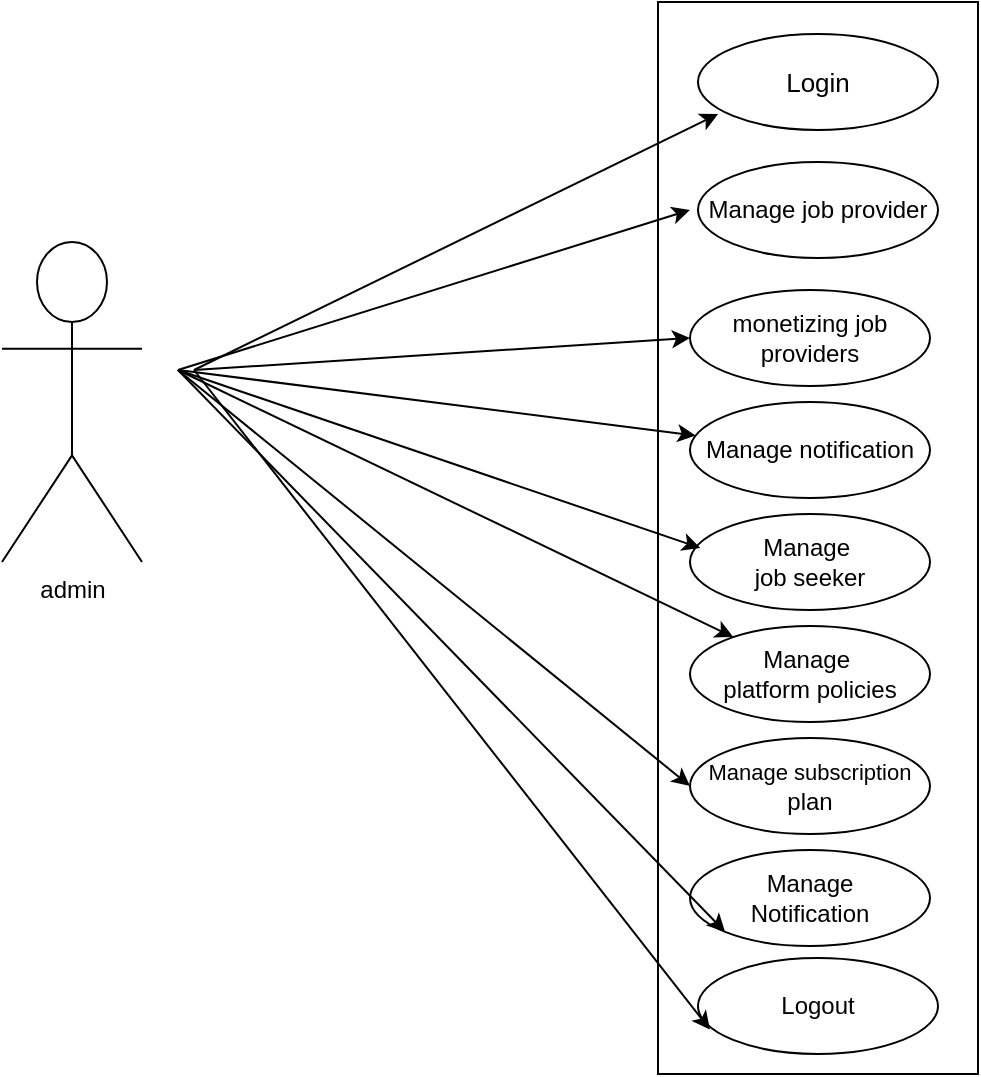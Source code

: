 <mxfile version="26.0.6" pages="4">
  <diagram name="Page-1" id="I6V3QOWeh6y6jcidZQD9">
    <mxGraphModel dx="548" dy="607" grid="1" gridSize="8" guides="1" tooltips="1" connect="1" arrows="1" fold="1" page="1" pageScale="1" pageWidth="850" pageHeight="1100" math="0" shadow="0">
      <root>
        <mxCell id="0" />
        <mxCell id="1" parent="0" />
        <mxCell id="en-bnu5kpqoa_bVA59Lr-4" value="admin" style="shape=umlActor;verticalLabelPosition=bottom;verticalAlign=top;html=1;outlineConnect=0;" parent="1" vertex="1">
          <mxGeometry x="40" y="144" width="70" height="160" as="geometry" />
        </mxCell>
        <mxCell id="en-bnu5kpqoa_bVA59Lr-5" value="" style="rounded=0;whiteSpace=wrap;html=1;" parent="1" vertex="1">
          <mxGeometry x="368" y="24" width="160" height="536" as="geometry" />
        </mxCell>
        <mxCell id="en-bnu5kpqoa_bVA59Lr-6" value="&lt;font style=&quot;font-size: 13px;&quot;&gt;Login&lt;/font&gt;" style="ellipse;whiteSpace=wrap;html=1;" parent="1" vertex="1">
          <mxGeometry x="388" y="40" width="120" height="48" as="geometry" />
        </mxCell>
        <mxCell id="en-bnu5kpqoa_bVA59Lr-8" value="&lt;font&gt;Manage job provider&lt;/font&gt;" style="ellipse;whiteSpace=wrap;html=1;" parent="1" vertex="1">
          <mxGeometry x="388" y="104" width="120" height="48" as="geometry" />
        </mxCell>
        <mxCell id="en-bnu5kpqoa_bVA59Lr-10" value="&lt;font&gt;monetizing job providers&lt;/font&gt;" style="ellipse;whiteSpace=wrap;html=1;" parent="1" vertex="1">
          <mxGeometry x="384" y="168" width="120" height="48" as="geometry" />
        </mxCell>
        <mxCell id="en-bnu5kpqoa_bVA59Lr-11" value="&lt;font&gt;Manage notification&lt;/font&gt;" style="ellipse;whiteSpace=wrap;html=1;" parent="1" vertex="1">
          <mxGeometry x="384" y="224" width="120" height="48" as="geometry" />
        </mxCell>
        <mxCell id="en-bnu5kpqoa_bVA59Lr-12" value="&lt;font&gt;Manage&amp;nbsp;&lt;/font&gt;&lt;div&gt;&lt;font&gt;job seeker&lt;/font&gt;&lt;/div&gt;" style="ellipse;whiteSpace=wrap;html=1;" parent="1" vertex="1">
          <mxGeometry x="384" y="280" width="120" height="48" as="geometry" />
        </mxCell>
        <mxCell id="en-bnu5kpqoa_bVA59Lr-13" value="Manage&amp;nbsp;&lt;div&gt;platform policies&lt;/div&gt;" style="ellipse;whiteSpace=wrap;html=1;" parent="1" vertex="1">
          <mxGeometry x="384" y="336" width="120" height="48" as="geometry" />
        </mxCell>
        <mxCell id="en-bnu5kpqoa_bVA59Lr-14" value="&lt;font style=&quot;font-size: 11px;&quot;&gt;Manage subscription&lt;/font&gt;&lt;div&gt;plan&lt;/div&gt;" style="ellipse;whiteSpace=wrap;html=1;" parent="1" vertex="1">
          <mxGeometry x="384" y="392" width="120" height="48" as="geometry" />
        </mxCell>
        <mxCell id="en-bnu5kpqoa_bVA59Lr-15" value="Manage&lt;div&gt;Notification&lt;/div&gt;" style="ellipse;whiteSpace=wrap;html=1;" parent="1" vertex="1">
          <mxGeometry x="384" y="448" width="120" height="48" as="geometry" />
        </mxCell>
        <mxCell id="en-bnu5kpqoa_bVA59Lr-16" value="Logout" style="ellipse;whiteSpace=wrap;html=1;" parent="1" vertex="1">
          <mxGeometry x="388" y="502" width="120" height="48" as="geometry" />
        </mxCell>
        <mxCell id="en-bnu5kpqoa_bVA59Lr-18" value="" style="endArrow=classic;html=1;rounded=0;entryX=-0.012;entryY=0.172;entryDx=0;entryDy=0;entryPerimeter=0;" parent="1" edge="1">
          <mxGeometry width="50" height="50" relative="1" as="geometry">
            <mxPoint x="136" y="208" as="sourcePoint" />
            <mxPoint x="398.08" y="80.002" as="targetPoint" />
          </mxGeometry>
        </mxCell>
        <mxCell id="en-bnu5kpqoa_bVA59Lr-19" value="" style="endArrow=classic;html=1;rounded=0;entryX=0.1;entryY=0.194;entryDx=0;entryDy=0;entryPerimeter=0;" parent="1" target="en-bnu5kpqoa_bVA59Lr-5" edge="1">
          <mxGeometry width="50" height="50" relative="1" as="geometry">
            <mxPoint x="128" y="208" as="sourcePoint" />
            <mxPoint x="406.08" y="88.002" as="targetPoint" />
          </mxGeometry>
        </mxCell>
        <mxCell id="en-bnu5kpqoa_bVA59Lr-20" value="" style="endArrow=classic;html=1;rounded=0;entryX=0;entryY=0.5;entryDx=0;entryDy=0;" parent="1" target="en-bnu5kpqoa_bVA59Lr-10" edge="1">
          <mxGeometry width="50" height="50" relative="1" as="geometry">
            <mxPoint x="136" y="208" as="sourcePoint" />
            <mxPoint x="414.08" y="96.002" as="targetPoint" />
          </mxGeometry>
        </mxCell>
        <mxCell id="en-bnu5kpqoa_bVA59Lr-21" value="" style="endArrow=classic;html=1;rounded=0;" parent="1" target="en-bnu5kpqoa_bVA59Lr-11" edge="1">
          <mxGeometry width="50" height="50" relative="1" as="geometry">
            <mxPoint x="128" y="208" as="sourcePoint" />
            <mxPoint x="422.08" y="104.002" as="targetPoint" />
          </mxGeometry>
        </mxCell>
        <mxCell id="en-bnu5kpqoa_bVA59Lr-22" value="" style="endArrow=classic;html=1;rounded=0;entryX=0.043;entryY=0.354;entryDx=0;entryDy=0;entryPerimeter=0;" parent="1" target="en-bnu5kpqoa_bVA59Lr-12" edge="1">
          <mxGeometry width="50" height="50" relative="1" as="geometry">
            <mxPoint x="128" y="208" as="sourcePoint" />
            <mxPoint x="430.08" y="112.002" as="targetPoint" />
          </mxGeometry>
        </mxCell>
        <mxCell id="en-bnu5kpqoa_bVA59Lr-23" value="" style="endArrow=classic;html=1;rounded=0;" parent="1" target="en-bnu5kpqoa_bVA59Lr-13" edge="1">
          <mxGeometry width="50" height="50" relative="1" as="geometry">
            <mxPoint x="128" y="208" as="sourcePoint" />
            <mxPoint x="438.08" y="120.002" as="targetPoint" />
          </mxGeometry>
        </mxCell>
        <mxCell id="en-bnu5kpqoa_bVA59Lr-24" value="" style="endArrow=classic;html=1;rounded=0;entryX=0;entryY=0.5;entryDx=0;entryDy=0;" parent="1" target="en-bnu5kpqoa_bVA59Lr-14" edge="1">
          <mxGeometry width="50" height="50" relative="1" as="geometry">
            <mxPoint x="128" y="208" as="sourcePoint" />
            <mxPoint x="446.08" y="128.002" as="targetPoint" />
          </mxGeometry>
        </mxCell>
        <mxCell id="en-bnu5kpqoa_bVA59Lr-25" value="" style="endArrow=classic;html=1;rounded=0;entryX=0;entryY=1;entryDx=0;entryDy=0;" parent="1" target="en-bnu5kpqoa_bVA59Lr-15" edge="1">
          <mxGeometry width="50" height="50" relative="1" as="geometry">
            <mxPoint x="128" y="208" as="sourcePoint" />
            <mxPoint x="454.08" y="136.002" as="targetPoint" />
          </mxGeometry>
        </mxCell>
        <mxCell id="en-bnu5kpqoa_bVA59Lr-26" value="" style="endArrow=classic;html=1;rounded=0;entryX=0.05;entryY=0.746;entryDx=0;entryDy=0;entryPerimeter=0;" parent="1" target="en-bnu5kpqoa_bVA59Lr-16" edge="1">
          <mxGeometry width="50" height="50" relative="1" as="geometry">
            <mxPoint x="136" y="208" as="sourcePoint" />
            <mxPoint x="462.08" y="144.002" as="targetPoint" />
          </mxGeometry>
        </mxCell>
      </root>
    </mxGraphModel>
  </diagram>
  <diagram id="4CdyclZFx9YdC8InHeFq" name="Page-2">
    <mxGraphModel dx="548" dy="607" grid="1" gridSize="8" guides="1" tooltips="1" connect="1" arrows="1" fold="1" page="1" pageScale="1" pageWidth="850" pageHeight="1100" math="0" shadow="0">
      <root>
        <mxCell id="0" />
        <mxCell id="1" parent="0" />
        <mxCell id="66we2hV16-7D405J3Xh1-1" value="job seeker" style="shape=umlActor;verticalLabelPosition=bottom;verticalAlign=top;html=1;outlineConnect=0;" parent="1" vertex="1">
          <mxGeometry x="8" y="176" width="96" height="136" as="geometry" />
        </mxCell>
        <mxCell id="iFKATFeHDF8KWIrrxUOl-3" value="" style="rounded=0;whiteSpace=wrap;html=1;" parent="1" vertex="1">
          <mxGeometry x="380" y="8" width="212" height="680" as="geometry" />
        </mxCell>
        <mxCell id="iFKATFeHDF8KWIrrxUOl-5" value="&lt;span style=&quot;font-size: 11px;&quot;&gt;JOB POST&lt;/span&gt;" style="ellipse;whiteSpace=wrap;html=1;" parent="1" vertex="1">
          <mxGeometry x="416" y="136" width="120" height="48" as="geometry" />
        </mxCell>
        <mxCell id="iFKATFeHDF8KWIrrxUOl-6" value="&lt;span style=&quot;font-size: 14px; font-weight: normal;&quot;&gt;Login&lt;/span&gt;" style="ellipse;whiteSpace=wrap;html=1;fontStyle=1" parent="1" vertex="1">
          <mxGeometry x="416" y="72" width="120" height="56" as="geometry" />
        </mxCell>
        <mxCell id="iFKATFeHDF8KWIrrxUOl-7" value="&lt;font style=&quot;font-size: 14px;&quot;&gt;Job Searching&lt;/font&gt;" style="ellipse;whiteSpace=wrap;html=1;" parent="1" vertex="1">
          <mxGeometry x="416" y="192" width="120" height="56" as="geometry" />
        </mxCell>
        <mxCell id="iFKATFeHDF8KWIrrxUOl-8" value="&lt;font style=&quot;font-size: 13px;&quot;&gt;Job Applying&lt;/font&gt;" style="ellipse;whiteSpace=wrap;html=1;" parent="1" vertex="1">
          <mxGeometry x="416" y="256" width="120" height="64" as="geometry" />
        </mxCell>
        <mxCell id="iFKATFeHDF8KWIrrxUOl-9" value="&lt;span style=&quot;font-size: 13px;&quot;&gt;view Interview&lt;/span&gt;&lt;div&gt;&lt;span style=&quot;font-size: 13px;&quot;&gt;Schedule&lt;/span&gt;&lt;/div&gt;" style="ellipse;whiteSpace=wrap;html=1;" parent="1" vertex="1">
          <mxGeometry x="416" y="328" width="120" height="56" as="geometry" />
        </mxCell>
        <mxCell id="iFKATFeHDF8KWIrrxUOl-10" value="&lt;font style=&quot;font-size: 11px;&quot;&gt;View Notification&amp;nbsp;&lt;/font&gt;" style="ellipse;whiteSpace=wrap;html=1;" parent="1" vertex="1">
          <mxGeometry x="416" y="592" width="126" height="40" as="geometry" />
        </mxCell>
        <mxCell id="SXCCknXCd50H6zuHmZ14-1" value="&lt;font style=&quot;font-size: 13px;&quot;&gt;Message System&lt;/font&gt;" style="ellipse;whiteSpace=wrap;html=1;" parent="1" vertex="1">
          <mxGeometry x="416" y="400" width="120" height="56" as="geometry" />
        </mxCell>
        <mxCell id="SXCCknXCd50H6zuHmZ14-2" value="&lt;span style=&quot;font-size: 13px;&quot;&gt;Subscription&lt;/span&gt;&lt;div&gt;&lt;span style=&quot;font-size: 13px;&quot;&gt;Plan&lt;/span&gt;&lt;/div&gt;" style="ellipse;whiteSpace=wrap;html=1;" parent="1" vertex="1">
          <mxGeometry x="416" y="464" width="120" height="56" as="geometry" />
        </mxCell>
        <mxCell id="SXCCknXCd50H6zuHmZ14-3" value="Follow Account" style="ellipse;whiteSpace=wrap;html=1;" parent="1" vertex="1">
          <mxGeometry x="416" y="528" width="120" height="56" as="geometry" />
        </mxCell>
        <mxCell id="SXCCknXCd50H6zuHmZ14-8" value="Logout" style="ellipse;whiteSpace=wrap;html=1;" parent="1" vertex="1">
          <mxGeometry x="416" y="640" width="130" height="40" as="geometry" />
        </mxCell>
        <mxCell id="SXCCknXCd50H6zuHmZ14-10" value="&lt;font style=&quot;font-size: 14px;&quot;&gt;Register&lt;/font&gt;" style="ellipse;whiteSpace=wrap;html=1;" parent="1" vertex="1">
          <mxGeometry x="426" y="24" width="120" height="48" as="geometry" />
        </mxCell>
        <mxCell id="SXCCknXCd50H6zuHmZ14-16" value="" style="endArrow=classic;html=1;rounded=0;entryX=0.132;entryY=0.059;entryDx=0;entryDy=0;entryPerimeter=0;" parent="1" target="iFKATFeHDF8KWIrrxUOl-3" edge="1">
          <mxGeometry width="50" height="50" relative="1" as="geometry">
            <mxPoint x="128" y="272" as="sourcePoint" />
            <mxPoint x="352" y="72" as="targetPoint" />
          </mxGeometry>
        </mxCell>
        <mxCell id="SXCCknXCd50H6zuHmZ14-17" value="" style="endArrow=classic;html=1;rounded=0;entryX=0;entryY=0.5;entryDx=0;entryDy=0;" parent="1" target="iFKATFeHDF8KWIrrxUOl-6" edge="1">
          <mxGeometry width="50" height="50" relative="1" as="geometry">
            <mxPoint x="120" y="272" as="sourcePoint" />
            <mxPoint x="416" y="56" as="targetPoint" />
          </mxGeometry>
        </mxCell>
        <mxCell id="SXCCknXCd50H6zuHmZ14-18" value="" style="endArrow=classic;html=1;rounded=0;entryX=0.008;entryY=0.344;entryDx=0;entryDy=0;entryPerimeter=0;" parent="1" target="iFKATFeHDF8KWIrrxUOl-5" edge="1">
          <mxGeometry width="50" height="50" relative="1" as="geometry">
            <mxPoint x="120" y="272" as="sourcePoint" />
            <mxPoint x="424" y="64" as="targetPoint" />
          </mxGeometry>
        </mxCell>
        <mxCell id="SXCCknXCd50H6zuHmZ14-19" value="" style="endArrow=classic;html=1;rounded=0;entryX=0;entryY=0;entryDx=0;entryDy=0;" parent="1" target="iFKATFeHDF8KWIrrxUOl-7" edge="1">
          <mxGeometry width="50" height="50" relative="1" as="geometry">
            <mxPoint x="120" y="272" as="sourcePoint" />
            <mxPoint x="432" y="72" as="targetPoint" />
          </mxGeometry>
        </mxCell>
        <mxCell id="SXCCknXCd50H6zuHmZ14-20" value="" style="endArrow=classic;html=1;rounded=0;entryX=0;entryY=0;entryDx=0;entryDy=0;" parent="1" target="iFKATFeHDF8KWIrrxUOl-8" edge="1">
          <mxGeometry width="50" height="50" relative="1" as="geometry">
            <mxPoint x="128" y="272" as="sourcePoint" />
            <mxPoint x="440" y="80" as="targetPoint" />
          </mxGeometry>
        </mxCell>
        <mxCell id="SXCCknXCd50H6zuHmZ14-21" value="" style="endArrow=classic;html=1;rounded=0;entryX=0;entryY=0;entryDx=0;entryDy=0;" parent="1" target="iFKATFeHDF8KWIrrxUOl-9" edge="1">
          <mxGeometry width="50" height="50" relative="1" as="geometry">
            <mxPoint x="120" y="272" as="sourcePoint" />
            <mxPoint x="448" y="88" as="targetPoint" />
          </mxGeometry>
        </mxCell>
        <mxCell id="SXCCknXCd50H6zuHmZ14-23" value="" style="endArrow=classic;html=1;rounded=0;entryX=0;entryY=0;entryDx=0;entryDy=0;" parent="1" edge="1">
          <mxGeometry width="50" height="50" relative="1" as="geometry">
            <mxPoint x="120" y="271.62" as="sourcePoint" />
            <mxPoint x="433.193" y="400.0" as="targetPoint" />
          </mxGeometry>
        </mxCell>
        <mxCell id="SXCCknXCd50H6zuHmZ14-24" value="" style="endArrow=classic;html=1;rounded=0;" parent="1" edge="1">
          <mxGeometry width="50" height="50" relative="1" as="geometry">
            <mxPoint x="128" y="274.03" as="sourcePoint" />
            <mxPoint x="446.974" y="463.997" as="targetPoint" />
          </mxGeometry>
        </mxCell>
        <mxCell id="SXCCknXCd50H6zuHmZ14-25" value="" style="endArrow=classic;html=1;rounded=0;entryX=0;entryY=0;entryDx=0;entryDy=0;" parent="1" target="SXCCknXCd50H6zuHmZ14-3" edge="1">
          <mxGeometry width="50" height="50" relative="1" as="geometry">
            <mxPoint x="128" y="272" as="sourcePoint" />
            <mxPoint x="480" y="120" as="targetPoint" />
          </mxGeometry>
        </mxCell>
        <mxCell id="SXCCknXCd50H6zuHmZ14-26" value="" style="endArrow=classic;html=1;rounded=0;entryX=0;entryY=0;entryDx=0;entryDy=0;" parent="1" target="iFKATFeHDF8KWIrrxUOl-10" edge="1">
          <mxGeometry width="50" height="50" relative="1" as="geometry">
            <mxPoint x="120" y="272" as="sourcePoint" />
            <mxPoint x="488" y="128" as="targetPoint" />
          </mxGeometry>
        </mxCell>
        <mxCell id="SXCCknXCd50H6zuHmZ14-27" value="" style="endArrow=classic;html=1;rounded=0;entryX=0.085;entryY=0.437;entryDx=0;entryDy=0;entryPerimeter=0;" parent="1" target="SXCCknXCd50H6zuHmZ14-8" edge="1">
          <mxGeometry width="50" height="50" relative="1" as="geometry">
            <mxPoint x="120" y="272" as="sourcePoint" />
            <mxPoint x="496" y="136" as="targetPoint" />
          </mxGeometry>
        </mxCell>
      </root>
    </mxGraphModel>
  </diagram>
  <diagram id="bkoLqEnG3K5CaR2L3wRc" name="Page-3">
    <mxGraphModel dx="731" dy="809" grid="1" gridSize="8" guides="1" tooltips="1" connect="1" arrows="1" fold="1" page="1" pageScale="1" pageWidth="850" pageHeight="1100" math="0" shadow="0">
      <root>
        <mxCell id="0" />
        <mxCell id="1" parent="0" />
        <mxCell id="QqpPn8TOwaWQVm5mVyx2-1" value="Job Provider" style="shape=umlActor;verticalLabelPosition=bottom;verticalAlign=top;html=1;outlineConnect=0;" parent="1" vertex="1">
          <mxGeometry x="48" y="232" width="96" height="288" as="geometry" />
        </mxCell>
        <mxCell id="QqpPn8TOwaWQVm5mVyx2-2" value="" style="rounded=0;whiteSpace=wrap;html=1;" parent="1" vertex="1">
          <mxGeometry x="354" y="48" width="168" height="808" as="geometry" />
        </mxCell>
        <mxCell id="QqpPn8TOwaWQVm5mVyx2-3" value="register" style="ellipse;whiteSpace=wrap;html=1;" parent="1" vertex="1">
          <mxGeometry x="384" y="88" width="104" height="32" as="geometry" />
        </mxCell>
        <mxCell id="QqpPn8TOwaWQVm5mVyx2-4" value="login" style="ellipse;whiteSpace=wrap;html=1;" parent="1" vertex="1">
          <mxGeometry x="388" y="128" width="100" height="32" as="geometry" />
        </mxCell>
        <mxCell id="QqpPn8TOwaWQVm5mVyx2-5" value="job post" style="ellipse;whiteSpace=wrap;html=1;" parent="1" vertex="1">
          <mxGeometry x="384" y="176" width="112" height="40" as="geometry" />
        </mxCell>
        <mxCell id="QqpPn8TOwaWQVm5mVyx2-6" value="edit job posting" style="ellipse;whiteSpace=wrap;html=1;" parent="1" vertex="1">
          <mxGeometry x="384" y="224" width="112" height="48" as="geometry" />
        </mxCell>
        <mxCell id="QqpPn8TOwaWQVm5mVyx2-7" value="delete job posting" style="ellipse;whiteSpace=wrap;html=1;" parent="1" vertex="1">
          <mxGeometry x="386" y="280" width="104" height="48" as="geometry" />
        </mxCell>
        <mxCell id="QqpPn8TOwaWQVm5mVyx2-8" value="search candidate&#39;s&lt;div&gt;profile&lt;/div&gt;" style="ellipse;whiteSpace=wrap;html=1;" parent="1" vertex="1">
          <mxGeometry x="384" y="336" width="104" height="48" as="geometry" />
        </mxCell>
        <mxCell id="QqpPn8TOwaWQVm5mVyx2-9" value="&lt;span style=&quot;font-size: 11px;&quot;&gt;accept or reject&lt;/span&gt;&lt;div&gt;&lt;span style=&quot;font-size: 11px;&quot;&gt;application&lt;/span&gt;&lt;/div&gt;" style="ellipse;whiteSpace=wrap;html=1;" parent="1" vertex="1">
          <mxGeometry x="384" y="392" width="104" height="48" as="geometry" />
        </mxCell>
        <mxCell id="QqpPn8TOwaWQVm5mVyx2-10" value="sort application" style="ellipse;whiteSpace=wrap;html=1;" parent="1" vertex="1">
          <mxGeometry x="372" y="448" width="120" height="48" as="geometry" />
        </mxCell>
        <mxCell id="QqpPn8TOwaWQVm5mVyx2-11" value="schedule interviews" style="ellipse;whiteSpace=wrap;html=1;" parent="1" vertex="1">
          <mxGeometry x="374" y="504" width="116" height="40" as="geometry" />
        </mxCell>
        <mxCell id="yaCTD8aI5tetDmLYtUSI-2" value="schedule interviews" style="ellipse;whiteSpace=wrap;html=1;" vertex="1" parent="1">
          <mxGeometry x="374" y="600" width="116" height="42" as="geometry" />
        </mxCell>
        <mxCell id="yaCTD8aI5tetDmLYtUSI-3" value="schedule interviews" style="ellipse;whiteSpace=wrap;html=1;" vertex="1" parent="1">
          <mxGeometry x="374" y="648" width="116" height="42" as="geometry" />
        </mxCell>
        <mxCell id="yaCTD8aI5tetDmLYtUSI-4" value="schedule interviews" style="ellipse;whiteSpace=wrap;html=1;" vertex="1" parent="1">
          <mxGeometry x="374" y="696" width="116" height="42" as="geometry" />
        </mxCell>
        <mxCell id="yaCTD8aI5tetDmLYtUSI-5" value="schedule interviews" style="ellipse;whiteSpace=wrap;html=1;" vertex="1" parent="1">
          <mxGeometry x="374" y="744" width="116" height="42" as="geometry" />
        </mxCell>
        <mxCell id="yaCTD8aI5tetDmLYtUSI-6" value="schedule interviews" style="ellipse;whiteSpace=wrap;html=1;" vertex="1" parent="1">
          <mxGeometry x="374" y="792" width="116" height="34" as="geometry" />
        </mxCell>
        <mxCell id="yaCTD8aI5tetDmLYtUSI-7" value="schedule interviews" style="ellipse;whiteSpace=wrap;html=1;" vertex="1" parent="1">
          <mxGeometry x="374" y="550" width="116" height="42" as="geometry" />
        </mxCell>
        <mxCell id="yaCTD8aI5tetDmLYtUSI-23" value="" style="endArrow=classic;html=1;rounded=0;fontSize=12;startSize=8;endSize=8;curved=1;entryX=0.017;entryY=0.81;entryDx=0;entryDy=0;entryPerimeter=0;" edge="1" parent="1" target="QqpPn8TOwaWQVm5mVyx2-3">
          <mxGeometry width="50" height="50" relative="1" as="geometry">
            <mxPoint x="184" y="320" as="sourcePoint" />
            <mxPoint x="272" y="416" as="targetPoint" />
          </mxGeometry>
        </mxCell>
        <mxCell id="yaCTD8aI5tetDmLYtUSI-28" value="" style="endArrow=classic;html=1;rounded=0;fontSize=12;startSize=8;endSize=8;curved=1;entryX=0;entryY=0.5;entryDx=0;entryDy=0;" edge="1" parent="1" target="QqpPn8TOwaWQVm5mVyx2-4">
          <mxGeometry width="50" height="50" relative="1" as="geometry">
            <mxPoint x="192" y="312" as="sourcePoint" />
            <mxPoint x="394" y="122" as="targetPoint" />
          </mxGeometry>
        </mxCell>
        <mxCell id="yaCTD8aI5tetDmLYtUSI-29" value="" style="endArrow=classic;html=1;rounded=0;fontSize=12;startSize=8;endSize=8;curved=1;entryX=0;entryY=0.5;entryDx=0;entryDy=0;" edge="1" parent="1" target="QqpPn8TOwaWQVm5mVyx2-5">
          <mxGeometry width="50" height="50" relative="1" as="geometry">
            <mxPoint x="184" y="320" as="sourcePoint" />
            <mxPoint x="402" y="130" as="targetPoint" />
          </mxGeometry>
        </mxCell>
        <mxCell id="yaCTD8aI5tetDmLYtUSI-30" value="" style="endArrow=classic;html=1;rounded=0;fontSize=12;startSize=8;endSize=8;curved=1;entryX=0;entryY=0.5;entryDx=0;entryDy=0;" edge="1" parent="1" target="QqpPn8TOwaWQVm5mVyx2-6">
          <mxGeometry width="50" height="50" relative="1" as="geometry">
            <mxPoint x="184" y="320" as="sourcePoint" />
            <mxPoint x="410" y="138" as="targetPoint" />
          </mxGeometry>
        </mxCell>
        <mxCell id="yaCTD8aI5tetDmLYtUSI-31" value="" style="endArrow=classic;html=1;rounded=0;fontSize=12;startSize=8;endSize=8;curved=1;entryX=0;entryY=0.5;entryDx=0;entryDy=0;" edge="1" parent="1" target="QqpPn8TOwaWQVm5mVyx2-7">
          <mxGeometry width="50" height="50" relative="1" as="geometry">
            <mxPoint x="192" y="320" as="sourcePoint" />
            <mxPoint x="362" y="407.911" as="targetPoint" />
          </mxGeometry>
        </mxCell>
        <mxCell id="yaCTD8aI5tetDmLYtUSI-32" value="" style="endArrow=classic;html=1;rounded=0;fontSize=12;startSize=8;endSize=8;curved=1;entryX=0.038;entryY=0.285;entryDx=0;entryDy=0;entryPerimeter=0;" edge="1" parent="1" target="QqpPn8TOwaWQVm5mVyx2-8">
          <mxGeometry width="50" height="50" relative="1" as="geometry">
            <mxPoint x="184" y="320" as="sourcePoint" />
            <mxPoint x="298" y="344" as="targetPoint" />
          </mxGeometry>
        </mxCell>
        <mxCell id="yaCTD8aI5tetDmLYtUSI-33" value="" style="endArrow=classic;html=1;rounded=0;fontSize=12;startSize=8;endSize=8;curved=1;entryX=0;entryY=0.5;entryDx=0;entryDy=0;" edge="1" parent="1" target="QqpPn8TOwaWQVm5mVyx2-9">
          <mxGeometry width="50" height="50" relative="1" as="geometry">
            <mxPoint x="192" y="320" as="sourcePoint" />
            <mxPoint x="426" y="154" as="targetPoint" />
          </mxGeometry>
        </mxCell>
        <mxCell id="yaCTD8aI5tetDmLYtUSI-34" value="" style="endArrow=classic;html=1;rounded=0;fontSize=12;startSize=8;endSize=8;curved=1;entryX=0;entryY=0;entryDx=0;entryDy=0;" edge="1" parent="1" target="QqpPn8TOwaWQVm5mVyx2-10">
          <mxGeometry width="50" height="50" relative="1" as="geometry">
            <mxPoint x="184" y="320" as="sourcePoint" />
            <mxPoint x="434" y="162" as="targetPoint" />
          </mxGeometry>
        </mxCell>
        <mxCell id="yaCTD8aI5tetDmLYtUSI-35" value="" style="endArrow=classic;html=1;rounded=0;fontSize=12;startSize=8;endSize=8;curved=1;entryX=0.131;entryY=0.584;entryDx=0;entryDy=0;entryPerimeter=0;" edge="1" parent="1" target="QqpPn8TOwaWQVm5mVyx2-2">
          <mxGeometry width="50" height="50" relative="1" as="geometry">
            <mxPoint x="192" y="320" as="sourcePoint" />
            <mxPoint x="442" y="170" as="targetPoint" />
          </mxGeometry>
        </mxCell>
        <mxCell id="yaCTD8aI5tetDmLYtUSI-36" value="" style="endArrow=classic;html=1;rounded=0;fontSize=12;startSize=8;endSize=8;curved=1;entryX=0;entryY=0.5;entryDx=0;entryDy=0;" edge="1" parent="1" target="yaCTD8aI5tetDmLYtUSI-7">
          <mxGeometry width="50" height="50" relative="1" as="geometry">
            <mxPoint x="184" y="312" as="sourcePoint" />
            <mxPoint x="450" y="178" as="targetPoint" />
          </mxGeometry>
        </mxCell>
        <mxCell id="yaCTD8aI5tetDmLYtUSI-37" value="" style="endArrow=classic;html=1;rounded=0;fontSize=12;startSize=8;endSize=8;curved=1;entryX=0;entryY=0.5;entryDx=0;entryDy=0;" edge="1" parent="1">
          <mxGeometry width="50" height="50" relative="1" as="geometry">
            <mxPoint x="184" y="312" as="sourcePoint" />
            <mxPoint x="374" y="571" as="targetPoint" />
          </mxGeometry>
        </mxCell>
        <mxCell id="yaCTD8aI5tetDmLYtUSI-38" value="" style="endArrow=classic;html=1;rounded=0;fontSize=12;startSize=8;endSize=8;curved=1;entryX=0;entryY=0.5;entryDx=0;entryDy=0;" edge="1" parent="1">
          <mxGeometry width="50" height="50" relative="1" as="geometry">
            <mxPoint x="192" y="312" as="sourcePoint" />
            <mxPoint x="382" y="622.5" as="targetPoint" />
          </mxGeometry>
        </mxCell>
        <mxCell id="yaCTD8aI5tetDmLYtUSI-39" value="" style="endArrow=classic;html=1;rounded=0;fontSize=12;startSize=8;endSize=8;curved=1;entryX=0.037;entryY=0.186;entryDx=0;entryDy=0;entryPerimeter=0;" edge="1" parent="1" target="yaCTD8aI5tetDmLYtUSI-3">
          <mxGeometry width="50" height="50" relative="1" as="geometry">
            <mxPoint x="200" y="328" as="sourcePoint" />
            <mxPoint x="368" y="664" as="targetPoint" />
          </mxGeometry>
        </mxCell>
        <mxCell id="yaCTD8aI5tetDmLYtUSI-40" value="" style="endArrow=classic;html=1;rounded=0;fontSize=12;startSize=8;endSize=8;curved=1;" edge="1" parent="1">
          <mxGeometry width="50" height="50" relative="1" as="geometry">
            <mxPoint x="192" y="312" as="sourcePoint" />
            <mxPoint x="376" y="712" as="targetPoint" />
          </mxGeometry>
        </mxCell>
        <mxCell id="yaCTD8aI5tetDmLYtUSI-41" value="" style="endArrow=classic;html=1;rounded=0;fontSize=12;startSize=8;endSize=8;curved=1;entryX=0;entryY=0.5;entryDx=0;entryDy=0;" edge="1" parent="1" target="yaCTD8aI5tetDmLYtUSI-5">
          <mxGeometry width="50" height="50" relative="1" as="geometry">
            <mxPoint x="192" y="320" as="sourcePoint" />
            <mxPoint x="406" y="603" as="targetPoint" />
          </mxGeometry>
        </mxCell>
        <mxCell id="yaCTD8aI5tetDmLYtUSI-42" value="" style="endArrow=classic;html=1;rounded=0;fontSize=12;startSize=8;endSize=8;curved=1;entryX=0;entryY=0.5;entryDx=0;entryDy=0;" edge="1" parent="1" target="yaCTD8aI5tetDmLYtUSI-6">
          <mxGeometry width="50" height="50" relative="1" as="geometry">
            <mxPoint x="192" y="320" as="sourcePoint" />
            <mxPoint x="414" y="611" as="targetPoint" />
          </mxGeometry>
        </mxCell>
      </root>
    </mxGraphModel>
  </diagram>
  <diagram id="4RuQE9x-g3ECqCpv4J8I" name="Page-4">
    <mxGraphModel grid="1" page="1" gridSize="10" guides="1" tooltips="1" connect="1" arrows="1" fold="1" pageScale="1" pageWidth="850" pageHeight="1100" math="0" shadow="0">
      <root>
        <mxCell id="0" />
        <mxCell id="1" parent="0" />
      </root>
    </mxGraphModel>
  </diagram>
</mxfile>
